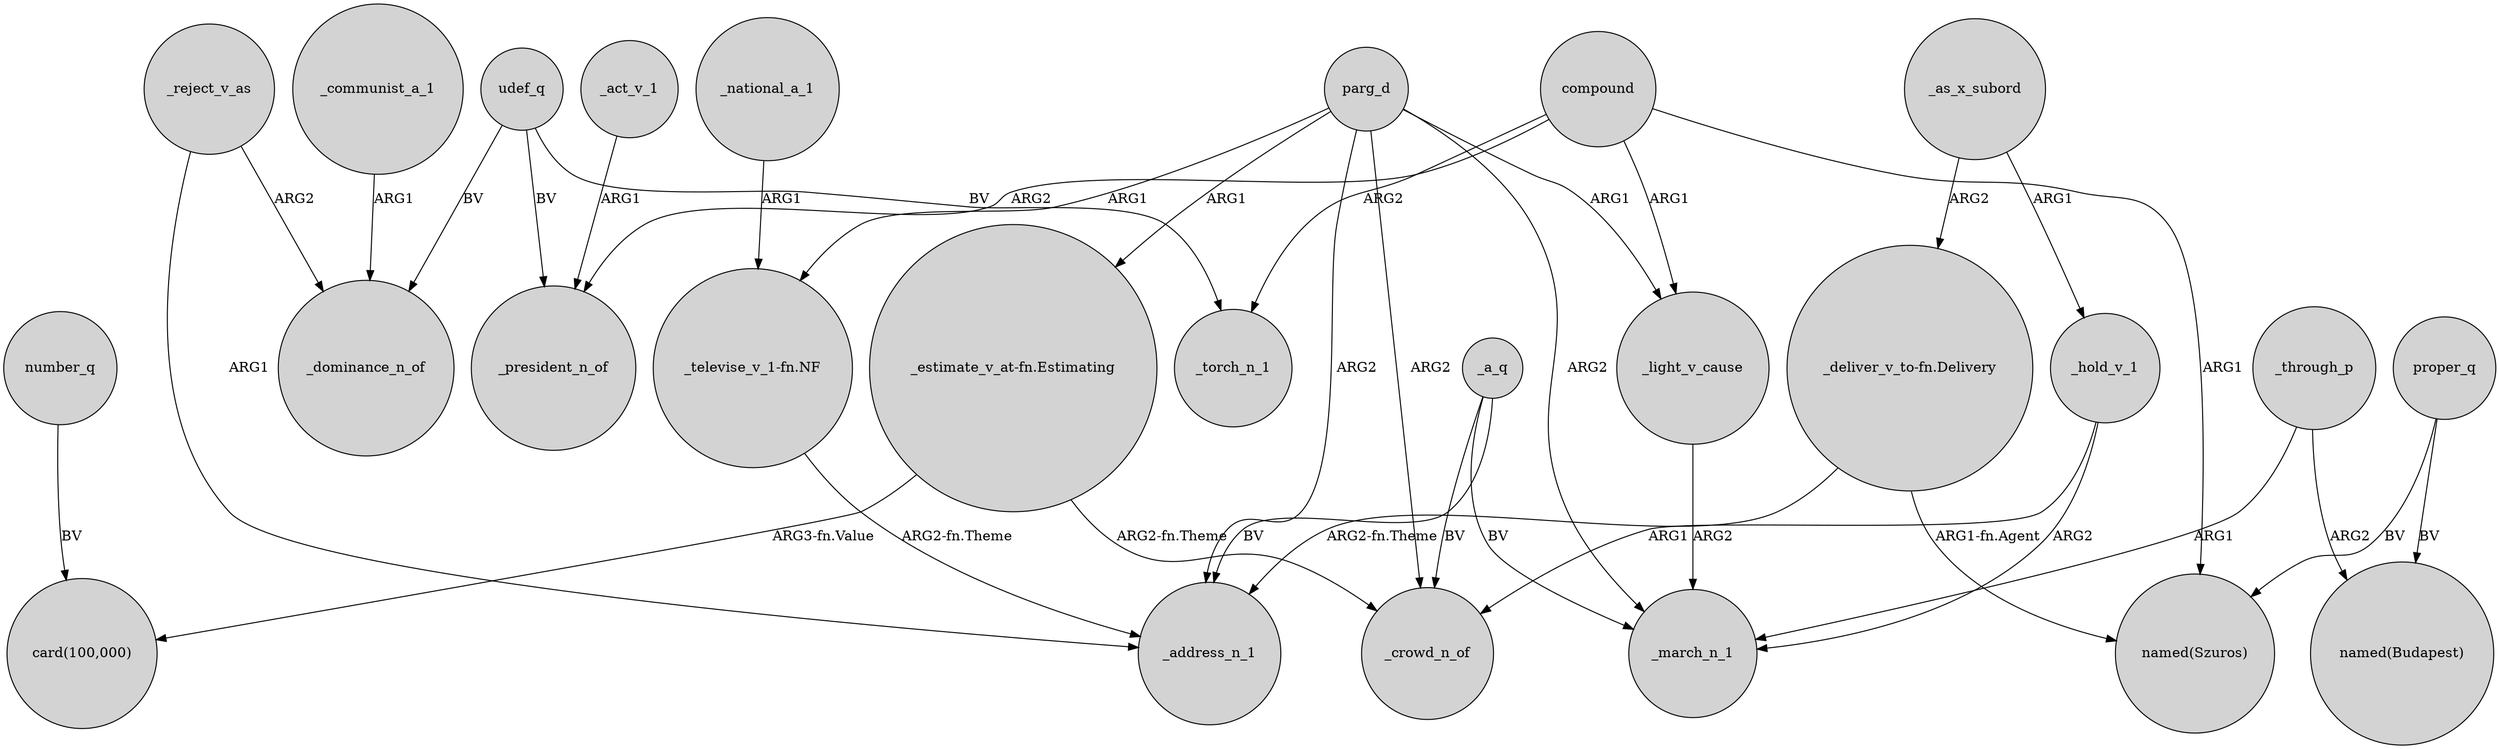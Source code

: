 digraph {
	node [shape=circle style=filled]
	compound -> _president_n_of [label=ARG2]
	number_q -> "card(100,000)" [label=BV]
	parg_d -> _crowd_n_of [label=ARG2]
	_as_x_subord -> "_deliver_v_to-fn.Delivery" [label=ARG2]
	"_estimate_v_at-fn.Estimating" -> _crowd_n_of [label="ARG2-fn.Theme"]
	"_deliver_v_to-fn.Delivery" -> _address_n_1 [label="ARG2-fn.Theme"]
	_a_q -> _crowd_n_of [label=BV]
	_hold_v_1 -> _crowd_n_of [label=ARG1]
	_national_a_1 -> "_televise_v_1-fn.NF" [label=ARG1]
	_light_v_cause -> _march_n_1 [label=ARG2]
	compound -> _light_v_cause [label=ARG1]
	proper_q -> "named(Szuros)" [label=BV]
	udef_q -> _dominance_n_of [label=BV]
	"_deliver_v_to-fn.Delivery" -> "named(Szuros)" [label="ARG1-fn.Agent"]
	compound -> _torch_n_1 [label=ARG2]
	compound -> "named(Szuros)" [label=ARG1]
	_a_q -> _march_n_1 [label=BV]
	_reject_v_as -> _dominance_n_of [label=ARG2]
	_hold_v_1 -> _march_n_1 [label=ARG2]
	_reject_v_as -> _address_n_1 [label=ARG1]
	_through_p -> "named(Budapest)" [label=ARG2]
	udef_q -> _president_n_of [label=BV]
	"_televise_v_1-fn.NF" -> _address_n_1 [label="ARG2-fn.Theme"]
	proper_q -> "named(Budapest)" [label=BV]
	parg_d -> "_estimate_v_at-fn.Estimating" [label=ARG1]
	_communist_a_1 -> _dominance_n_of [label=ARG1]
	udef_q -> _torch_n_1 [label=BV]
	parg_d -> _light_v_cause [label=ARG1]
	_a_q -> _address_n_1 [label=BV]
	parg_d -> _address_n_1 [label=ARG2]
	"_estimate_v_at-fn.Estimating" -> "card(100,000)" [label="ARG3-fn.Value"]
	_as_x_subord -> _hold_v_1 [label=ARG1]
	parg_d -> _march_n_1 [label=ARG2]
	_through_p -> _march_n_1 [label=ARG1]
	parg_d -> "_televise_v_1-fn.NF" [label=ARG1]
	_act_v_1 -> _president_n_of [label=ARG1]
}

